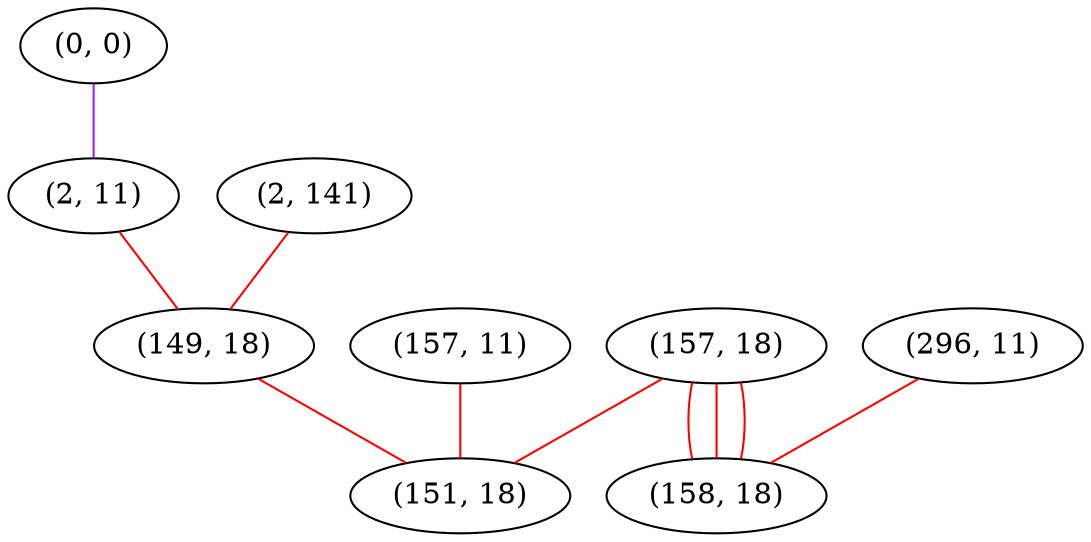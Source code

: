 graph "" {
"(0, 0)";
"(157, 18)";
"(296, 11)";
"(2, 11)";
"(157, 11)";
"(2, 141)";
"(158, 18)";
"(149, 18)";
"(151, 18)";
"(0, 0)" -- "(2, 11)"  [color=purple, key=0, weight=4];
"(157, 18)" -- "(158, 18)"  [color=red, key=0, weight=1];
"(157, 18)" -- "(158, 18)"  [color=red, key=1, weight=1];
"(157, 18)" -- "(158, 18)"  [color=red, key=2, weight=1];
"(157, 18)" -- "(151, 18)"  [color=red, key=0, weight=1];
"(296, 11)" -- "(158, 18)"  [color=red, key=0, weight=1];
"(2, 11)" -- "(149, 18)"  [color=red, key=0, weight=1];
"(157, 11)" -- "(151, 18)"  [color=red, key=0, weight=1];
"(2, 141)" -- "(149, 18)"  [color=red, key=0, weight=1];
"(149, 18)" -- "(151, 18)"  [color=red, key=0, weight=1];
}
